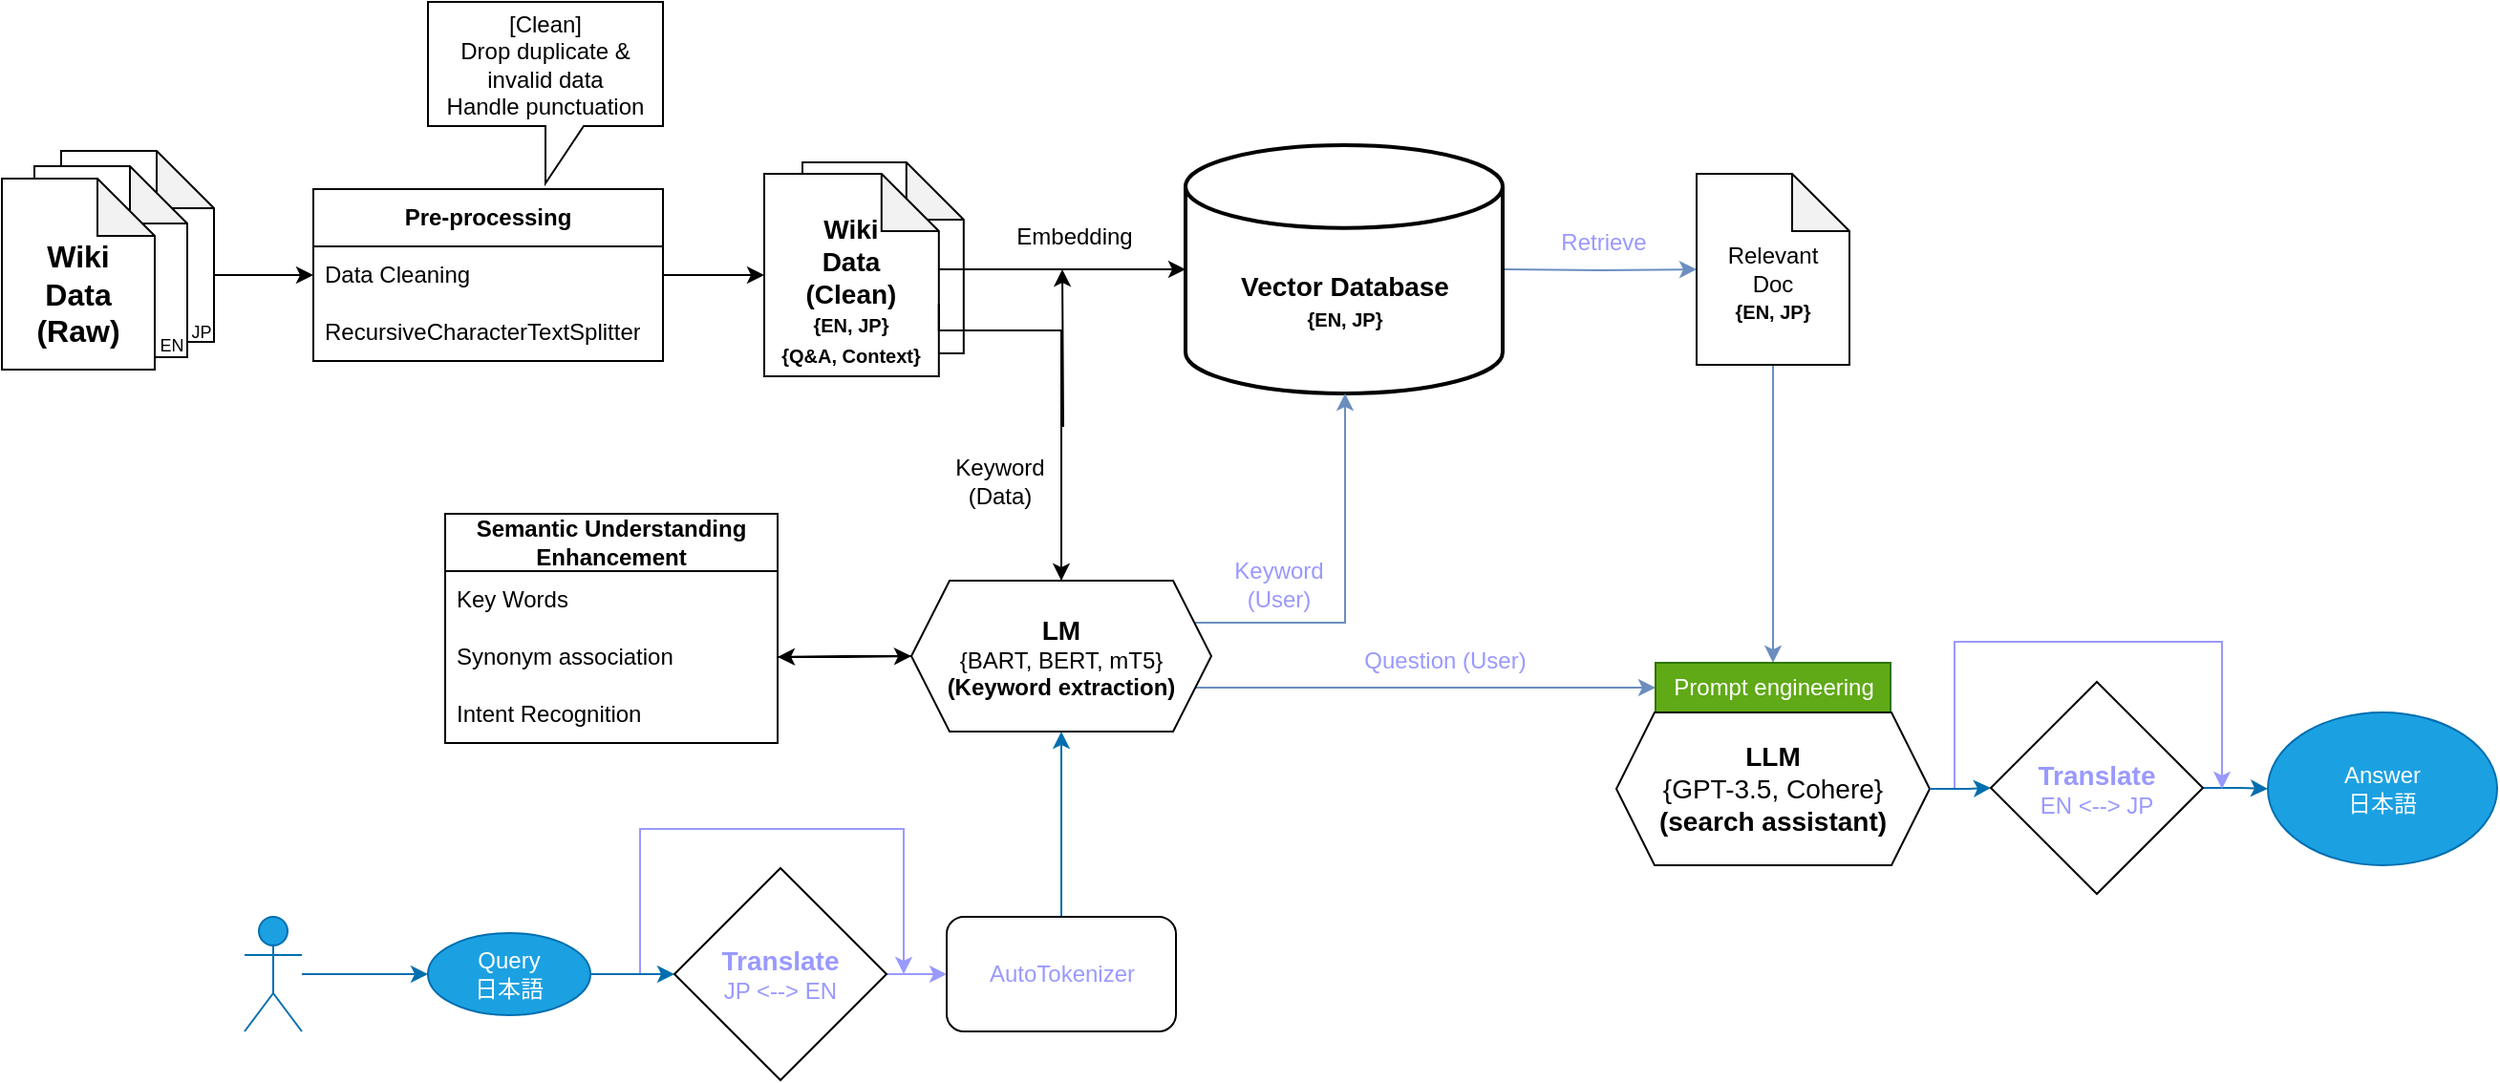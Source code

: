 <mxfile version="23.1.5" type="device">
  <diagram name="第 1 页" id="hj2dlARdcVPfVpku0lyu">
    <mxGraphModel dx="2289" dy="1981" grid="0" gridSize="10" guides="1" tooltips="1" connect="1" arrows="1" fold="1" page="0" pageScale="1" pageWidth="827" pageHeight="1169" background="none" math="0" shadow="0">
      <root>
        <mxCell id="0" />
        <mxCell id="1" parent="0" />
        <mxCell id="ey47cHF3MzS107qk4mN0-58" value="" style="edgeStyle=orthogonalEdgeStyle;rounded=0;orthogonalLoop=1;jettySize=auto;html=1;fillColor=#dae8fc;strokeColor=#6c8ebf;" parent="1" target="ey47cHF3MzS107qk4mN0-11" edge="1">
          <mxGeometry relative="1" as="geometry">
            <mxPoint x="-4" y="-1020" as="sourcePoint" />
          </mxGeometry>
        </mxCell>
        <mxCell id="ey47cHF3MzS107qk4mN0-2" value="&lt;b style=&quot;font-size: 14px;&quot;&gt;&lt;br&gt;&lt;br&gt;&lt;/b&gt;&lt;b style=&quot;font-size: 14px;&quot;&gt;Vector D&lt;/b&gt;&lt;b style=&quot;font-size: 14px;&quot;&gt;atabase&lt;br&gt;&lt;/b&gt;&lt;b style=&quot;border-color: var(--border-color);&quot;&gt;&lt;font style=&quot;border-color: var(--border-color); font-size: 10px;&quot;&gt;{EN, JP}&lt;/font&gt;&lt;/b&gt;&lt;b style=&quot;font-size: 14px;&quot;&gt;&lt;br&gt;&lt;/b&gt;" style="strokeWidth=2;html=1;shape=mxgraph.flowchart.database;whiteSpace=wrap;" parent="1" vertex="1">
          <mxGeometry x="-170.5" y="-1085" width="166" height="130" as="geometry" />
        </mxCell>
        <mxCell id="ey47cHF3MzS107qk4mN0-51" value="" style="edgeStyle=orthogonalEdgeStyle;rounded=0;orthogonalLoop=1;jettySize=auto;html=1;fillColor=#1ba1e2;strokeColor=#006EAF;" parent="1" source="ey47cHF3MzS107qk4mN0-4" target="ey47cHF3MzS107qk4mN0-5" edge="1">
          <mxGeometry relative="1" as="geometry" />
        </mxCell>
        <mxCell id="ey47cHF3MzS107qk4mN0-4" value="User" style="shape=umlActor;verticalLabelPosition=bottom;verticalAlign=top;html=1;outlineConnect=0;fillColor=#1ba1e2;fontColor=#ffffff;strokeColor=#006EAF;" parent="1" vertex="1">
          <mxGeometry x="-663" y="-681" width="30" height="60" as="geometry" />
        </mxCell>
        <mxCell id="ey47cHF3MzS107qk4mN0-52" value="" style="edgeStyle=orthogonalEdgeStyle;rounded=0;orthogonalLoop=1;jettySize=auto;html=1;fillColor=#1ba1e2;strokeColor=#006EAF;" parent="1" source="ey47cHF3MzS107qk4mN0-37" target="ey47cHF3MzS107qk4mN0-50" edge="1">
          <mxGeometry relative="1" as="geometry" />
        </mxCell>
        <mxCell id="8lWh26U0Evt2RZ9AwsK5-28" style="edgeStyle=orthogonalEdgeStyle;rounded=0;orthogonalLoop=1;jettySize=auto;html=1;exitX=1;exitY=0.5;exitDx=0;exitDy=0;strokeColor=#9999FF;" edge="1" parent="1" source="ey47cHF3MzS107qk4mN0-5">
          <mxGeometry relative="1" as="geometry">
            <mxPoint x="-318" y="-651" as="targetPoint" />
            <Array as="points">
              <mxPoint x="-456" y="-651" />
              <mxPoint x="-456" y="-727" />
              <mxPoint x="-318" y="-727" />
            </Array>
          </mxGeometry>
        </mxCell>
        <mxCell id="ey47cHF3MzS107qk4mN0-5" value="Query&lt;br&gt;日本語" style="ellipse;whiteSpace=wrap;html=1;fillColor=#1ba1e2;fontColor=#ffffff;strokeColor=#006EAF;fillStyle=auto;" parent="1" vertex="1">
          <mxGeometry x="-567" y="-672.5" width="85" height="43" as="geometry" />
        </mxCell>
        <mxCell id="ey47cHF3MzS107qk4mN0-62" style="edgeStyle=orthogonalEdgeStyle;rounded=0;orthogonalLoop=1;jettySize=auto;html=1;exitX=0.5;exitY=1;exitDx=0;exitDy=0;exitPerimeter=0;fillColor=#dae8fc;strokeColor=#6c8ebf;" parent="1" target="ey47cHF3MzS107qk4mN0-15" edge="1">
          <mxGeometry relative="1" as="geometry">
            <mxPoint x="136" y="-970" as="sourcePoint" />
            <mxPoint x="137" y="-826" as="targetPoint" />
            <Array as="points">
              <mxPoint x="137" y="-970" />
            </Array>
          </mxGeometry>
        </mxCell>
        <mxCell id="ey47cHF3MzS107qk4mN0-11" value="&lt;br&gt;Relevant&lt;br&gt;Doc&lt;br&gt;&lt;b style=&quot;border-color: var(--border-color);&quot;&gt;&lt;font style=&quot;border-color: var(--border-color); font-size: 10px;&quot;&gt;{EN, JP}&lt;/font&gt;&lt;/b&gt;" style="shape=note;whiteSpace=wrap;html=1;backgroundOutline=1;darkOpacity=0.05;" parent="1" vertex="1">
          <mxGeometry x="97" y="-1070" width="80" height="100" as="geometry" />
        </mxCell>
        <mxCell id="ey47cHF3MzS107qk4mN0-20" value="&lt;b&gt;Pre-processing&lt;/b&gt;" style="swimlane;fontStyle=0;childLayout=stackLayout;horizontal=1;startSize=30;horizontalStack=0;resizeParent=1;resizeParentMax=0;resizeLast=0;collapsible=1;marginBottom=0;whiteSpace=wrap;html=1;" parent="1" vertex="1">
          <mxGeometry x="-627" y="-1062" width="183" height="90" as="geometry" />
        </mxCell>
        <mxCell id="ey47cHF3MzS107qk4mN0-21" value="Data Cleaning" style="text;strokeColor=none;fillColor=none;align=left;verticalAlign=middle;spacingLeft=4;spacingRight=4;overflow=hidden;points=[[0,0.5],[1,0.5]];portConstraint=eastwest;rotatable=0;whiteSpace=wrap;html=1;" parent="ey47cHF3MzS107qk4mN0-20" vertex="1">
          <mxGeometry y="30" width="183" height="30" as="geometry" />
        </mxCell>
        <mxCell id="ey47cHF3MzS107qk4mN0-22" value="RecursiveCharacterTextSplitter" style="text;strokeColor=none;fillColor=none;align=left;verticalAlign=middle;spacingLeft=4;spacingRight=4;overflow=hidden;points=[[0,0.5],[1,0.5]];portConstraint=eastwest;rotatable=0;whiteSpace=wrap;html=1;" parent="ey47cHF3MzS107qk4mN0-20" vertex="1">
          <mxGeometry y="60" width="183" height="30" as="geometry" />
        </mxCell>
        <mxCell id="ey47cHF3MzS107qk4mN0-27" value="&lt;b&gt;Semantic Understanding Enhancement&lt;/b&gt;" style="swimlane;fontStyle=0;childLayout=stackLayout;horizontal=1;startSize=30;horizontalStack=0;resizeParent=1;resizeParentMax=0;resizeLast=0;collapsible=1;marginBottom=0;whiteSpace=wrap;html=1;" parent="1" vertex="1">
          <mxGeometry x="-558" y="-892" width="174" height="120" as="geometry" />
        </mxCell>
        <mxCell id="ey47cHF3MzS107qk4mN0-28" value="Key Words" style="text;strokeColor=none;fillColor=none;align=left;verticalAlign=middle;spacingLeft=4;spacingRight=4;overflow=hidden;points=[[0,0.5],[1,0.5]];portConstraint=eastwest;rotatable=0;whiteSpace=wrap;html=1;" parent="ey47cHF3MzS107qk4mN0-27" vertex="1">
          <mxGeometry y="30" width="174" height="30" as="geometry" />
        </mxCell>
        <mxCell id="ey47cHF3MzS107qk4mN0-29" value="Synonym&amp;nbsp;association" style="text;strokeColor=none;fillColor=none;align=left;verticalAlign=middle;spacingLeft=4;spacingRight=4;overflow=hidden;points=[[0,0.5],[1,0.5]];portConstraint=eastwest;rotatable=0;whiteSpace=wrap;html=1;" parent="ey47cHF3MzS107qk4mN0-27" vertex="1">
          <mxGeometry y="60" width="174" height="30" as="geometry" />
        </mxCell>
        <mxCell id="ey47cHF3MzS107qk4mN0-30" value="Intent Recognition" style="text;strokeColor=none;fillColor=none;align=left;verticalAlign=middle;spacingLeft=4;spacingRight=4;overflow=hidden;points=[[0,0.5],[1,0.5]];portConstraint=eastwest;rotatable=0;whiteSpace=wrap;html=1;" parent="ey47cHF3MzS107qk4mN0-27" vertex="1">
          <mxGeometry y="90" width="174" height="30" as="geometry" />
        </mxCell>
        <mxCell id="ey47cHF3MzS107qk4mN0-32" value="&lt;font style=&quot;font-size: 12px;&quot;&gt;Embedding&lt;/font&gt;" style="text;html=1;align=center;verticalAlign=middle;resizable=0;points=[];autosize=1;strokeColor=none;fillColor=none;" parent="1" vertex="1">
          <mxGeometry x="-269" y="-1050" width="79" height="26" as="geometry" />
        </mxCell>
        <mxCell id="ey47cHF3MzS107qk4mN0-40" value="[Clean]&lt;br&gt;Drop duplicate &amp;amp; invalid data&lt;br&gt;Handle punctuation" style="shape=callout;whiteSpace=wrap;html=1;perimeter=calloutPerimeter;" parent="1" vertex="1">
          <mxGeometry x="-567" y="-1160" width="123" height="95" as="geometry" />
        </mxCell>
        <mxCell id="ey47cHF3MzS107qk4mN0-68" value="" style="edgeStyle=orthogonalEdgeStyle;rounded=0;orthogonalLoop=1;jettySize=auto;html=1;fillColor=#1ba1e2;strokeColor=#006EAF;" parent="1" source="8lWh26U0Evt2RZ9AwsK5-23" target="ey47cHF3MzS107qk4mN0-49" edge="1">
          <mxGeometry relative="1" as="geometry" />
        </mxCell>
        <mxCell id="ey47cHF3MzS107qk4mN0-49" value="Answer&lt;br&gt;日本語" style="ellipse;whiteSpace=wrap;html=1;fillColor=#1ba1e2;fontColor=#ffffff;strokeColor=#006EAF;" parent="1" vertex="1">
          <mxGeometry x="396" y="-788" width="120" height="80" as="geometry" />
        </mxCell>
        <mxCell id="K956a-2zoKNrU4KSepEr-14" style="edgeStyle=orthogonalEdgeStyle;rounded=0;orthogonalLoop=1;jettySize=auto;html=1;exitX=1;exitY=0.75;exitDx=0;exitDy=0;fillColor=#dae8fc;strokeColor=#6c8ebf;" parent="1" source="ey47cHF3MzS107qk4mN0-50" target="ey47cHF3MzS107qk4mN0-15" edge="1">
          <mxGeometry relative="1" as="geometry">
            <mxPoint x="38" y="-801" as="targetPoint" />
            <Array as="points">
              <mxPoint x="-166" y="-801" />
            </Array>
          </mxGeometry>
        </mxCell>
        <mxCell id="K956a-2zoKNrU4KSepEr-15" style="edgeStyle=orthogonalEdgeStyle;rounded=0;orthogonalLoop=1;jettySize=auto;html=1;exitX=1;exitY=0.25;exitDx=0;exitDy=0;fillColor=#dae8fc;strokeColor=#6c8ebf;" parent="1" source="ey47cHF3MzS107qk4mN0-50" target="ey47cHF3MzS107qk4mN0-2" edge="1">
          <mxGeometry relative="1" as="geometry">
            <Array as="points">
              <mxPoint x="-87" y="-835" />
            </Array>
          </mxGeometry>
        </mxCell>
        <mxCell id="8lWh26U0Evt2RZ9AwsK5-15" style="edgeStyle=orthogonalEdgeStyle;rounded=0;orthogonalLoop=1;jettySize=auto;html=1;exitX=0.5;exitY=0;exitDx=0;exitDy=0;" edge="1" parent="1" source="ey47cHF3MzS107qk4mN0-50">
          <mxGeometry relative="1" as="geometry">
            <mxPoint x="-235" y="-1020" as="targetPoint" />
          </mxGeometry>
        </mxCell>
        <mxCell id="8lWh26U0Evt2RZ9AwsK5-16" style="edgeStyle=orthogonalEdgeStyle;rounded=0;orthogonalLoop=1;jettySize=auto;html=1;exitX=0;exitY=0.5;exitDx=0;exitDy=0;entryX=1;entryY=0.5;entryDx=0;entryDy=0;" edge="1" parent="1" source="ey47cHF3MzS107qk4mN0-50" target="ey47cHF3MzS107qk4mN0-29">
          <mxGeometry relative="1" as="geometry" />
        </mxCell>
        <mxCell id="ey47cHF3MzS107qk4mN0-50" value="&lt;font style=&quot;font-size: 14px;&quot;&gt;&lt;b&gt;LM &lt;br&gt;&lt;/b&gt;&lt;/font&gt;{BART, BERT, mT5}&lt;br&gt;&lt;b&gt;(Keyword extraction)&lt;/b&gt;" style="shape=hexagon;perimeter=hexagonPerimeter2;whiteSpace=wrap;html=1;fixedSize=1;" parent="1" vertex="1">
          <mxGeometry x="-314" y="-857" width="157" height="79" as="geometry" />
        </mxCell>
        <mxCell id="ey47cHF3MzS107qk4mN0-55" value="Retrieve" style="text;html=1;align=center;verticalAlign=middle;resizable=0;points=[];autosize=1;strokeColor=none;fillColor=none;fontColor=#9999FF;" parent="1" vertex="1">
          <mxGeometry x="16" y="-1047" width="63" height="26" as="geometry" />
        </mxCell>
        <mxCell id="ey47cHF3MzS107qk4mN0-56" value="Keyword &lt;br&gt;(User)" style="text;html=1;align=center;verticalAlign=middle;resizable=0;points=[];autosize=1;fontColor=#9999FF;" parent="1" vertex="1">
          <mxGeometry x="-155" y="-876" width="65" height="41" as="geometry" />
        </mxCell>
        <mxCell id="ey47cHF3MzS107qk4mN0-60" value="Question (User)" style="text;html=1;align=center;verticalAlign=middle;resizable=0;points=[];autosize=1;strokeColor=none;fillColor=none;fontColor=#9999FF;" parent="1" vertex="1">
          <mxGeometry x="-87" y="-828" width="103" height="26" as="geometry" />
        </mxCell>
        <mxCell id="ey47cHF3MzS107qk4mN0-71" value="" style="group" parent="1" vertex="1" connectable="0">
          <mxGeometry x="-384" y="-1076" width="97.404" height="112" as="geometry" />
        </mxCell>
        <mxCell id="ey47cHF3MzS107qk4mN0-69" value="&lt;span style=&quot;font-size: 14px;&quot;&gt;&lt;b&gt;Wiki&lt;br&gt;Data&lt;br&gt;(Clean)&lt;br&gt;&lt;/b&gt;&lt;/span&gt;" style="shape=note;whiteSpace=wrap;html=1;backgroundOutline=1;darkOpacity=0.05;" parent="ey47cHF3MzS107qk4mN0-71" vertex="1">
          <mxGeometry x="13" width="84.404" height="100" as="geometry" />
        </mxCell>
        <mxCell id="ey47cHF3MzS107qk4mN0-70" value="&lt;b&gt;&lt;font style=&quot;font-size: 14px;&quot;&gt;&lt;br&gt;Wiki&lt;br&gt;Data&lt;/font&gt;&lt;/b&gt;&lt;b&gt;&lt;font style=&quot;font-size: 14px;&quot;&gt;&lt;br&gt;(Clean)&lt;/font&gt;&lt;br&gt;&lt;/b&gt;&lt;b style=&quot;border-color: var(--border-color);&quot;&gt;&lt;font style=&quot;font-size: 10px;&quot;&gt;{EN, JP}&lt;br&gt;{Q&amp;amp;A, Context}&lt;/font&gt;&lt;/b&gt;&lt;span style=&quot;font-size: 14px;&quot;&gt;&lt;b&gt;&lt;br&gt;&lt;/b&gt;&lt;/span&gt;" style="shape=note;whiteSpace=wrap;html=1;backgroundOutline=1;darkOpacity=0.05;" parent="ey47cHF3MzS107qk4mN0-71" vertex="1">
          <mxGeometry x="-7" y="6" width="91.4" height="106" as="geometry" />
        </mxCell>
        <mxCell id="ey47cHF3MzS107qk4mN0-72" value="" style="edgeStyle=orthogonalEdgeStyle;rounded=0;orthogonalLoop=1;jettySize=auto;html=1;" parent="1" source="ey47cHF3MzS107qk4mN0-70" target="ey47cHF3MzS107qk4mN0-2" edge="1">
          <mxGeometry relative="1" as="geometry">
            <Array as="points">
              <mxPoint x="-264" y="-1020" />
              <mxPoint x="-264" y="-1020" />
            </Array>
          </mxGeometry>
        </mxCell>
        <mxCell id="ey47cHF3MzS107qk4mN0-75" style="edgeStyle=orthogonalEdgeStyle;rounded=0;orthogonalLoop=1;jettySize=auto;html=1;exitX=0;exitY=0;exitDx=80;exitDy=65;exitPerimeter=0;entryX=0;entryY=0.5;entryDx=0;entryDy=0;" parent="1" source="ey47cHF3MzS107qk4mN0-17" target="ey47cHF3MzS107qk4mN0-21" edge="1">
          <mxGeometry relative="1" as="geometry" />
        </mxCell>
        <mxCell id="ey47cHF3MzS107qk4mN0-80" value="" style="edgeStyle=orthogonalEdgeStyle;rounded=0;orthogonalLoop=1;jettySize=auto;html=1;fillColor=#1ba1e2;strokeColor=#006EAF;entryX=0;entryY=0.5;entryDx=0;entryDy=0;" parent="1" source="ey47cHF3MzS107qk4mN0-5" target="8lWh26U0Evt2RZ9AwsK5-18" edge="1">
          <mxGeometry relative="1" as="geometry">
            <mxPoint x="-482" y="-651" as="sourcePoint" />
            <mxPoint x="-456" y="-690" as="targetPoint" />
          </mxGeometry>
        </mxCell>
        <mxCell id="ey47cHF3MzS107qk4mN0-37" value="&lt;font color=&quot;#9999ff&quot;&gt;AutoTokenizer&lt;/font&gt;" style="rounded=1;whiteSpace=wrap;html=1;" parent="1" vertex="1">
          <mxGeometry x="-295.5" y="-681" width="120" height="60" as="geometry" />
        </mxCell>
        <mxCell id="K956a-2zoKNrU4KSepEr-8" value="Keyword &lt;br&gt;(Data)" style="text;html=1;align=center;verticalAlign=middle;resizable=0;points=[];autosize=1;strokeColor=none;fillColor=none;" parent="1" vertex="1">
          <mxGeometry x="-301" y="-930" width="65" height="41" as="geometry" />
        </mxCell>
        <mxCell id="8lWh26U0Evt2RZ9AwsK5-10" value="" style="group" vertex="1" connectable="0" parent="1">
          <mxGeometry x="-790" y="-1082" width="119" height="115.5" as="geometry" />
        </mxCell>
        <mxCell id="ey47cHF3MzS107qk4mN0-17" value="文档" style="shape=note;whiteSpace=wrap;html=1;backgroundOutline=1;darkOpacity=0.05;container=0;" parent="8lWh26U0Evt2RZ9AwsK5-10" vertex="1">
          <mxGeometry x="31" width="80" height="100" as="geometry" />
        </mxCell>
        <mxCell id="ey47cHF3MzS107qk4mN0-18" value="" style="shape=note;whiteSpace=wrap;html=1;backgroundOutline=1;darkOpacity=0.05;container=0;" parent="8lWh26U0Evt2RZ9AwsK5-10" vertex="1">
          <mxGeometry x="17" y="8" width="80" height="100" as="geometry" />
        </mxCell>
        <mxCell id="ey47cHF3MzS107qk4mN0-19" value="&lt;b&gt;&lt;font style=&quot;font-size: 16px;&quot;&gt;&lt;br&gt;Wiki&lt;br&gt;Data&lt;br&gt;(Raw)&lt;br&gt;&lt;/font&gt;&lt;/b&gt;" style="shape=note;whiteSpace=wrap;html=1;backgroundOutline=1;darkOpacity=0.05;container=0;" parent="8lWh26U0Evt2RZ9AwsK5-10" vertex="1">
          <mxGeometry y="14.5" width="80" height="100" as="geometry" />
        </mxCell>
        <mxCell id="8lWh26U0Evt2RZ9AwsK5-7" value="&lt;font style=&quot;font-size: 9px;&quot;&gt;EN&lt;/font&gt;" style="text;html=1;align=center;verticalAlign=middle;whiteSpace=wrap;rounded=0;container=0;" vertex="1" parent="8lWh26U0Evt2RZ9AwsK5-10">
          <mxGeometry x="59" y="85.5" width="60" height="30" as="geometry" />
        </mxCell>
        <mxCell id="8lWh26U0Evt2RZ9AwsK5-8" value="&lt;font style=&quot;font-size: 9px;&quot;&gt;JP&lt;/font&gt;" style="text;html=1;align=center;verticalAlign=middle;resizable=0;points=[];autosize=1;strokeColor=none;fillColor=none;container=0;" vertex="1" parent="8lWh26U0Evt2RZ9AwsK5-10">
          <mxGeometry x="89" y="81" width="29" height="26" as="geometry" />
        </mxCell>
        <mxCell id="8lWh26U0Evt2RZ9AwsK5-11" value="" style="group" vertex="1" connectable="0" parent="1">
          <mxGeometry x="55" y="-814" width="164" height="106" as="geometry" />
        </mxCell>
        <mxCell id="ey47cHF3MzS107qk4mN0-15" value="Prompt engineering" style="text;html=1;align=center;verticalAlign=middle;resizable=0;points=[];autosize=1;strokeColor=#2D7600;fillColor=#60a917;fontColor=#ffffff;" parent="8lWh26U0Evt2RZ9AwsK5-11" vertex="1">
          <mxGeometry x="20.5" width="123" height="26" as="geometry" />
        </mxCell>
        <mxCell id="8lWh26U0Evt2RZ9AwsK5-30" style="edgeStyle=orthogonalEdgeStyle;rounded=0;orthogonalLoop=1;jettySize=auto;html=1;exitX=1;exitY=0.5;exitDx=0;exitDy=0;strokeColor=#9999FF;" edge="1" parent="8lWh26U0Evt2RZ9AwsK5-11" source="ey47cHF3MzS107qk4mN0-48">
          <mxGeometry relative="1" as="geometry">
            <mxPoint x="317" y="66" as="targetPoint" />
            <Array as="points">
              <mxPoint x="177" y="66" />
              <mxPoint x="177" y="-11" />
              <mxPoint x="317" y="-11" />
            </Array>
          </mxGeometry>
        </mxCell>
        <mxCell id="ey47cHF3MzS107qk4mN0-48" value="&lt;font style=&quot;font-size: 14px;&quot;&gt;&lt;b&gt;LLM &lt;/b&gt;&lt;/font&gt;&lt;br&gt;&lt;font style=&quot;font-size: 14px;&quot;&gt;{GPT-3.5, Cohere}&lt;/font&gt;&lt;br&gt;&lt;font style=&quot;font-size: 14px;&quot;&gt;&lt;b&gt;(search assistant)&lt;/b&gt;&lt;/font&gt;" style="shape=hexagon;perimeter=hexagonPerimeter2;whiteSpace=wrap;html=1;fixedSize=1;" parent="8lWh26U0Evt2RZ9AwsK5-11" vertex="1">
          <mxGeometry y="26" width="164" height="80" as="geometry" />
        </mxCell>
        <mxCell id="8lWh26U0Evt2RZ9AwsK5-13" style="edgeStyle=orthogonalEdgeStyle;rounded=0;orthogonalLoop=1;jettySize=auto;html=1;exitX=1;exitY=0.5;exitDx=0;exitDy=0;" edge="1" parent="1" source="ey47cHF3MzS107qk4mN0-21" target="ey47cHF3MzS107qk4mN0-70">
          <mxGeometry relative="1" as="geometry" />
        </mxCell>
        <mxCell id="8lWh26U0Evt2RZ9AwsK5-14" style="edgeStyle=orthogonalEdgeStyle;rounded=0;orthogonalLoop=1;jettySize=auto;html=1;exitX=0;exitY=0;exitDx=91.4;exitDy=68;exitPerimeter=0;entryX=0.5;entryY=0;entryDx=0;entryDy=0;" edge="1" parent="1" source="ey47cHF3MzS107qk4mN0-70" target="ey47cHF3MzS107qk4mN0-50">
          <mxGeometry relative="1" as="geometry">
            <Array as="points">
              <mxPoint x="-300" y="-988" />
              <mxPoint x="-235" y="-988" />
            </Array>
          </mxGeometry>
        </mxCell>
        <mxCell id="8lWh26U0Evt2RZ9AwsK5-17" style="edgeStyle=orthogonalEdgeStyle;rounded=0;orthogonalLoop=1;jettySize=auto;html=1;exitX=1;exitY=0.5;exitDx=0;exitDy=0;entryX=0;entryY=0.5;entryDx=0;entryDy=0;" edge="1" parent="1" source="ey47cHF3MzS107qk4mN0-29" target="ey47cHF3MzS107qk4mN0-50">
          <mxGeometry relative="1" as="geometry" />
        </mxCell>
        <mxCell id="8lWh26U0Evt2RZ9AwsK5-22" style="edgeStyle=orthogonalEdgeStyle;rounded=0;orthogonalLoop=1;jettySize=auto;html=1;exitX=1;exitY=0.5;exitDx=0;exitDy=0;strokeColor=#9999FF;" edge="1" parent="1" source="8lWh26U0Evt2RZ9AwsK5-18" target="ey47cHF3MzS107qk4mN0-37">
          <mxGeometry relative="1" as="geometry" />
        </mxCell>
        <mxCell id="8lWh26U0Evt2RZ9AwsK5-18" value="&lt;font color=&quot;#9999ff&quot;&gt;&lt;font style=&quot;font-size: 14px;&quot;&gt;&lt;b style=&quot;&quot;&gt;Translate&lt;/b&gt;&lt;/font&gt;&lt;br&gt;JP &amp;lt;--&amp;gt; EN&lt;/font&gt;" style="rhombus;whiteSpace=wrap;html=1;" vertex="1" parent="1">
          <mxGeometry x="-438" y="-706.5" width="111" height="111" as="geometry" />
        </mxCell>
        <mxCell id="8lWh26U0Evt2RZ9AwsK5-24" value="" style="edgeStyle=orthogonalEdgeStyle;rounded=0;orthogonalLoop=1;jettySize=auto;html=1;fillColor=#1ba1e2;strokeColor=#006EAF;" edge="1" parent="1" source="ey47cHF3MzS107qk4mN0-48" target="8lWh26U0Evt2RZ9AwsK5-23">
          <mxGeometry relative="1" as="geometry">
            <mxPoint x="219" y="-748" as="sourcePoint" />
            <mxPoint x="396" y="-748" as="targetPoint" />
          </mxGeometry>
        </mxCell>
        <mxCell id="8lWh26U0Evt2RZ9AwsK5-23" value="&lt;font color=&quot;#9999ff&quot;&gt;&lt;font style=&quot;font-size: 14px;&quot;&gt;&lt;b style=&quot;&quot;&gt;Translate&lt;/b&gt;&lt;/font&gt;&lt;br&gt;EN &amp;lt;--&amp;gt; JP&lt;/font&gt;" style="rhombus;whiteSpace=wrap;html=1;" vertex="1" parent="1">
          <mxGeometry x="251" y="-804" width="111" height="111" as="geometry" />
        </mxCell>
      </root>
    </mxGraphModel>
  </diagram>
</mxfile>
